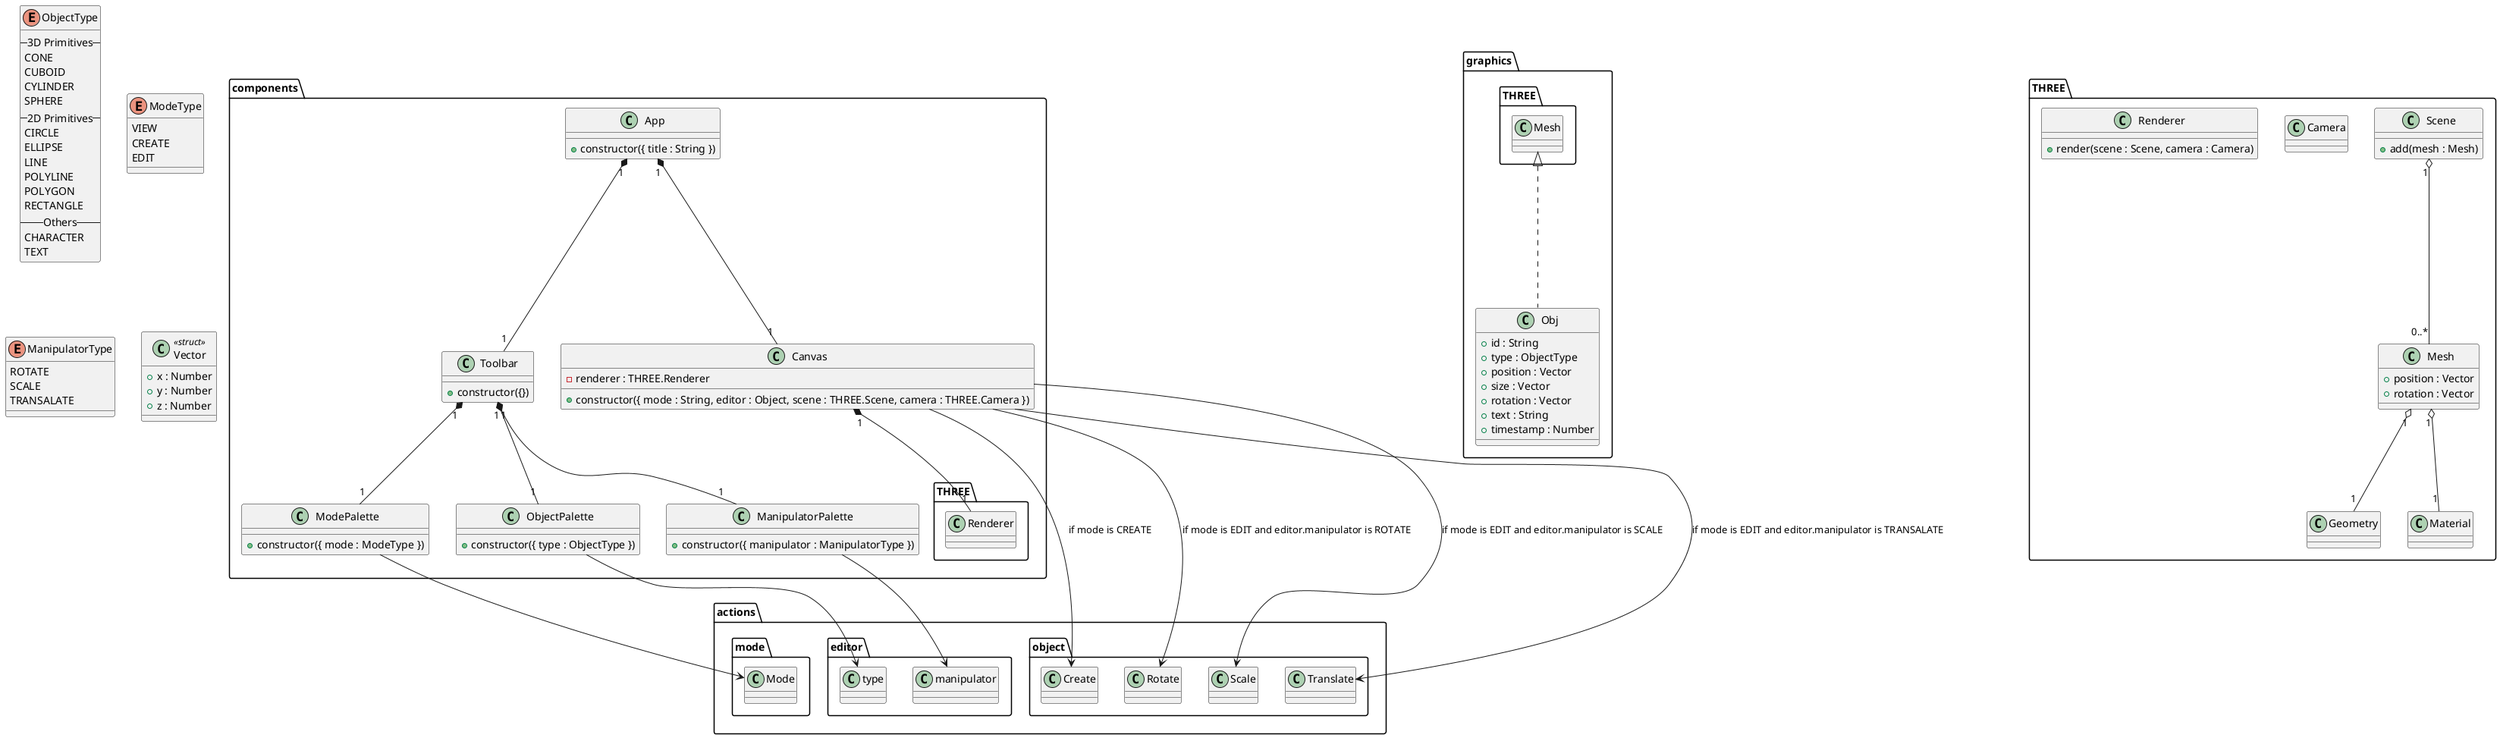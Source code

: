 @startuml
enum ObjectType {
    -- 3D Primitives --
    CONE
    CUBOID
    CYLINDER
    SPHERE
    -- 2D Primitives --
    CIRCLE
    ELLIPSE
    LINE
    POLYLINE
    POLYGON
    RECTANGLE
    -- Others --
    CHARACTER
    TEXT
}

enum ModeType {
    VIEW
    CREATE
    EDIT
}

enum ManipulatorType {
    ROTATE
    SCALE
    TRANSALATE
}

class Vector <<struct>> {
    +x : Number
    +y : Number
    +z : Number
}

namespace actions {
    namespace object {
    }
    namespace mode {
    }
    namespace editor {
    }
}

namespace components {
    class App {
        +constructor({ title : String })
    }

    class Toolbar {
        +constructor({})
    }

    App "1" *-- "1" Canvas
    App "1" *-- "1" Toolbar

    class ModePalette {
        +constructor({ mode : ModeType })
    }
    ModePalette --> actions.mode.Mode

    class ObjectPalette {
        +constructor({ type : ObjectType })
    }
    ObjectPalette --> actions.editor.type

    class ManipulatorPalette {
        +constructor({ manipulator : ManipulatorType })
    }
    ManipulatorPalette --> actions.editor.manipulator

    Toolbar "1" *-- "1" ModePalette
    Toolbar "1" *-- "1" ObjectPalette
    Toolbar "1" *-- "1" ManipulatorPalette

    class Canvas {
        -renderer : THREE.Renderer
        +constructor({ mode : String, editor : Object, scene : THREE.Scene, camera : THREE.Camera })
    }
    Canvas "1" *-- "1" THREE.Renderer
    Canvas --> actions.object.Create : if mode is CREATE
    Canvas --> actions.object.Rotate : if mode is EDIT and editor.manipulator is ROTATE
    Canvas --> actions.object.Scale : if mode is EDIT and editor.manipulator is SCALE
    Canvas --> actions.object.Translate : if mode is EDIT and editor.manipulator is TRANSALATE
}

namespace graphics {
    class Obj {
        +id : String
        +type : ObjectType
        +position : Vector
        +size : Vector
        +rotation : Vector
        +text : String
        +timestamp : Number
    }
    THREE.Mesh <|.. Obj
}

package THREE {
    class Scene {
        +add(mesh : Mesh)
    }

    class Camera {
    }

    class Geometry {
    }

    class Material {
    }

    class Mesh {
        +position : Vector
        +rotation : Vector
    }

    class Renderer {
        +render(scene : Scene, camera : Camera)
    }

    Mesh "1" o-- "1" Geometry
    Mesh "1" o-- "1" Material

    Scene "1" o-- "0..*" Mesh
}

@enduml